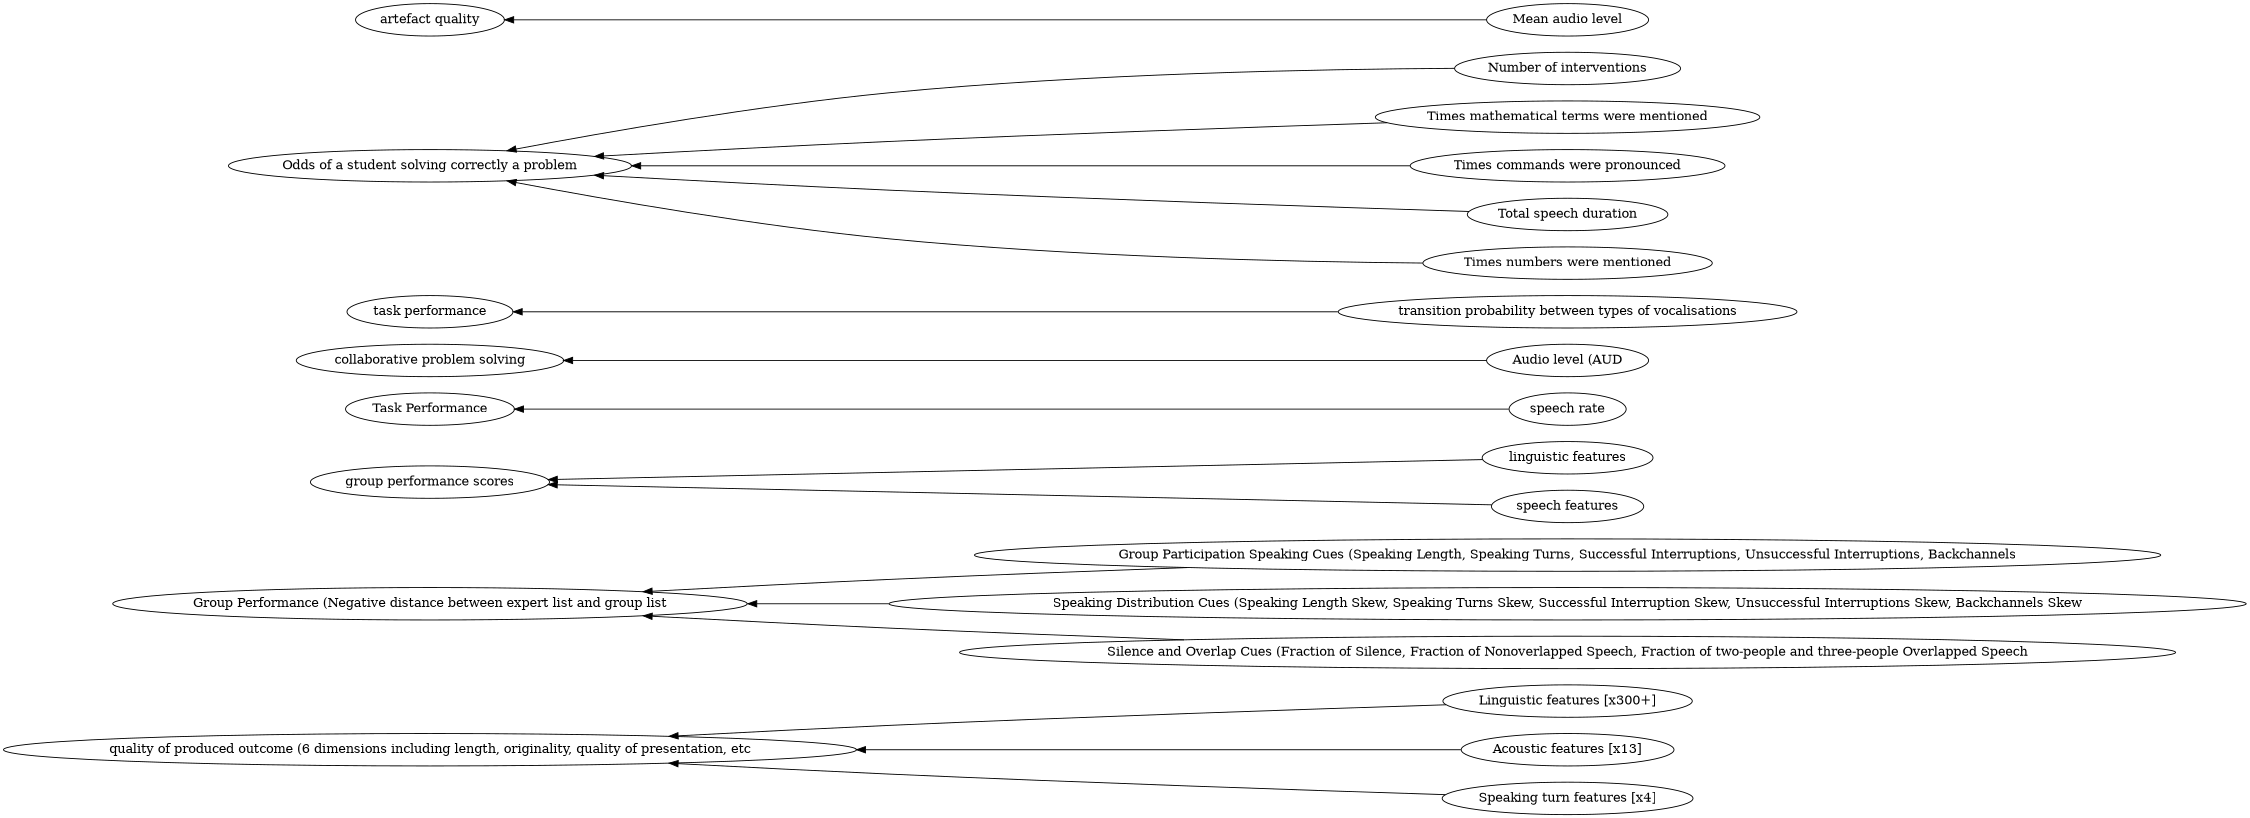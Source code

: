 digraph Test {
	rankdir=RL
	size="15,15"
	overlap=false
	splines=true
	{rank=same; "Linguistic features [x300+]" "Group Participation Speaking Cues (Speaking Length, Speaking Turns, Successful Interruptions, Unsuccessful Interruptions, Backchannels" "linguistic features" "speech rate" "Audio level (AUD" "transition probability between types of vocalisations" "Speaking Distribution Cues (Speaking Length Skew, Speaking Turns Skew, Successful Interruption Skew, Unsuccessful Interruptions Skew, Backchannels Skew" "Number of interventions" "Times mathematical terms were mentioned" "Mean audio level" "speech features" "Acoustic features [x13]" "Times commands were pronounced" "Speaking turn features [x4]" "Total speech duration" "Silence and Overlap Cues (Fraction of Silence, Fraction of Nonoverlapped Speech, Fraction of two-people and three-people Overlapped Speech" "Times numbers were mentioned";}
	{rank=same; "Odds of a student solving correctly a problem" "task performance" "collaborative problem solving" "Task Performance" "quality of produced outcome (6 dimensions including length, originality, quality of presentation, etc" "artefact quality" "Group Performance (Negative distance between expert list and group list" "group performance scores";}
	"Group Participation Speaking Cues (Speaking Length, Speaking Turns, Successful Interruptions, Unsuccessful Interruptions, Backchannels" [href="https://scholar.google.com/scholar?hl=en&q=Linking%20Speaking%20and%20Looking%20Behavior%20Patterns%20with%20Group%20Composition,%20Perception,%20and%20Performance"]
	"Group Participation Speaking Cues (Speaking Length, Speaking Turns, Successful Interruptions, Unsuccessful Interruptions, Backchannels" -> "Group Performance (Negative distance between expert list and group list"
	"Silence and Overlap Cues (Fraction of Silence, Fraction of Nonoverlapped Speech, Fraction of two-people and three-people Overlapped Speech" [href="https://scholar.google.com/scholar?hl=en&q=Linking%20Speaking%20and%20Looking%20Behavior%20Patterns%20with%20Group%20Composition,%20Perception,%20and%20Performance"]
	"Silence and Overlap Cues (Fraction of Silence, Fraction of Nonoverlapped Speech, Fraction of two-people and three-people Overlapped Speech" -> "Group Performance (Negative distance between expert list and group list"
	"Speaking Distribution Cues (Speaking Length Skew, Speaking Turns Skew, Successful Interruption Skew, Unsuccessful Interruptions Skew, Backchannels Skew" [href="https://scholar.google.com/scholar?hl=en&q=Linking%20Speaking%20and%20Looking%20Behavior%20Patterns%20with%20Group%20Composition,%20Perception,%20and%20Performance"]
	"Speaking Distribution Cues (Speaking Length Skew, Speaking Turns Skew, Successful Interruption Skew, Unsuccessful Interruptions Skew, Backchannels Skew" -> "Group Performance (Negative distance between expert list and group list"
	"speech features" [href="https://scholar.google.com/scholar?hl=en&q=Predicting%20Group%20Performance%20in%20Task-Based%20Interaction"]
	"speech features" -> "group performance scores"
	"linguistic features" [href="https://scholar.google.com/scholar?hl=en&q=Predicting%20Group%20Performance%20in%20Task-Based%20Interaction"]
	"linguistic features" -> "group performance scores"
	"Number of interventions" [href="https://scholar.google.com/scholar?hl=en&q=Expertise%20estimation%20based%20on%20simple%20multimodal%20features"]
	"Number of interventions" -> "Odds of a student solving correctly a problem"
	"Total speech duration" [href="https://scholar.google.com/scholar?hl=en&q=Expertise%20estimation%20based%20on%20simple%20multimodal%20features"]
	"Total speech duration" -> "Odds of a student solving correctly a problem"
	"Times numbers were mentioned" [href="https://scholar.google.com/scholar?hl=en&q=Expertise%20estimation%20based%20on%20simple%20multimodal%20features"]
	"Times numbers were mentioned" -> "Odds of a student solving correctly a problem"
	"Times mathematical terms were mentioned" [href="https://scholar.google.com/scholar?hl=en&q=Expertise%20estimation%20based%20on%20simple%20multimodal%20features"]
	"Times mathematical terms were mentioned" -> "Odds of a student solving correctly a problem"
	"Times commands were pronounced" [href="https://scholar.google.com/scholar?hl=en&q=Expertise%20estimation%20based%20on%20simple%20multimodal%20features"]
	"Times commands were pronounced" -> "Odds of a student solving correctly a problem"
	"transition probability between types of vocalisations" [href="https://scholar.google.com/scholar?hl=en&q=Automatic%20identification%20of%20experts%20and%20performance%20prediction%20in%20the%20multimodal%20math%20data%20corpus%20through%20analysis%20of%20speech%20interaction."]
	"transition probability between types of vocalisations" -> "task performance"
	"speech rate" [href="https://scholar.google.com/scholar?hl=en&q=Modeling%20Team-level%20Multimodal%20Dynamics%20during%20Multiparty%20Collaboration"]
	"speech rate" -> "Task Performance"
	"Speaking turn features [x4]" [href="https://scholar.google.com/scholar?hl=en&q=Task-independent%20Multimodal%20Prediction%20of%20Group%20Performance%20Based%20on%20Product%20Dimensions"]
	"Speaking turn features [x4]" -> "quality of produced outcome (6 dimensions including length, originality, quality of presentation, etc"
	"Acoustic features [x13]" [href="https://scholar.google.com/scholar?hl=en&q=Task-independent%20Multimodal%20Prediction%20of%20Group%20Performance%20Based%20on%20Product%20Dimensions"]
	"Acoustic features [x13]" -> "quality of produced outcome (6 dimensions including length, originality, quality of presentation, etc"
	"Linguistic features [x300+]" [href="https://scholar.google.com/scholar?hl=en&q=Task-independent%20Multimodal%20Prediction%20of%20Group%20Performance%20Based%20on%20Product%20Dimensions"]
	"Linguistic features [x300+]" -> "quality of produced outcome (6 dimensions including length, originality, quality of presentation, etc"
	"Mean audio level" [href="https://scholar.google.com/scholar?hl=en&q=Supervised%20machine%20learning%20in%20multimodal%20learning%20analytics%20for%20estimating%20success%20in%20project-based%20learning"]
	"Mean audio level" -> "artefact quality"
	"Audio level (AUD" [href="https://scholar.google.com/scholar?hl=en&q=Estimation%20of%20success%20in%20collaborative%20learning%20based%20on%20multimodal%20learning%20analytics%20features"]
	"Audio level (AUD" -> "collaborative problem solving"
}
